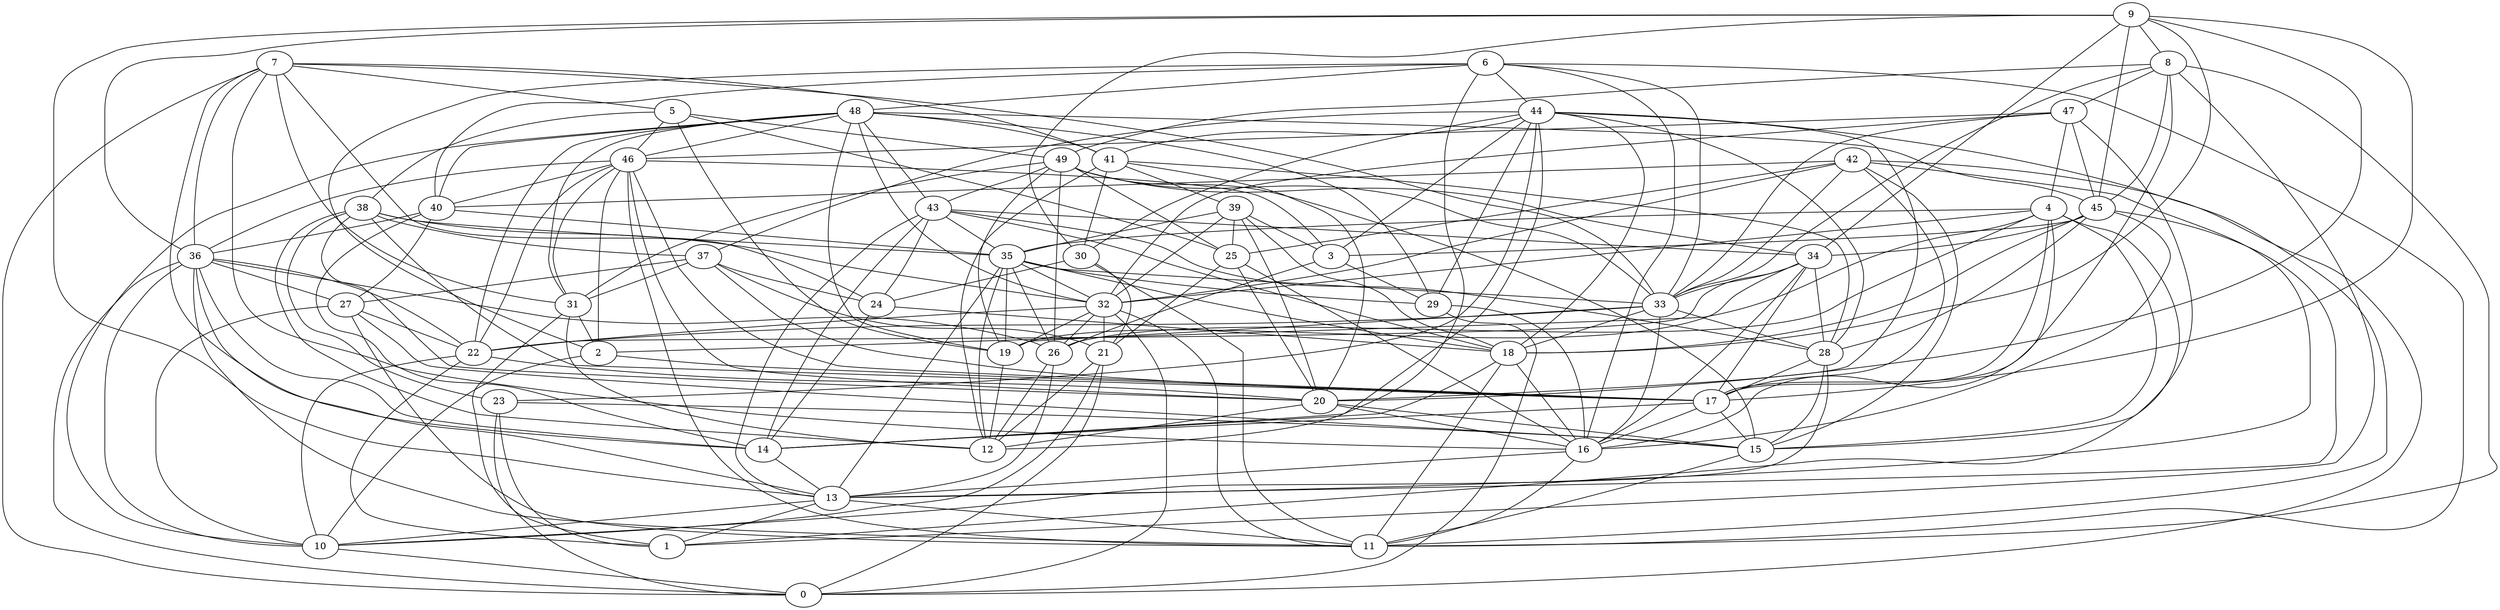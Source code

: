 digraph GG_graph {

subgraph G_graph {
edge [color = black]
"18" -> "16" [dir = none]
"18" -> "11" [dir = none]
"19" -> "12" [dir = none]
"15" -> "11" [dir = none]
"33" -> "28" [dir = none]
"33" -> "16" [dir = none]
"33" -> "18" [dir = none]
"33" -> "19" [dir = none]
"48" -> "46" [dir = none]
"48" -> "10" [dir = none]
"48" -> "45" [dir = none]
"48" -> "32" [dir = none]
"31" -> "1" [dir = none]
"31" -> "12" [dir = none]
"21" -> "0" [dir = none]
"21" -> "10" [dir = none]
"23" -> "1" [dir = none]
"23" -> "15" [dir = none]
"23" -> "0" [dir = none]
"4" -> "16" [dir = none]
"4" -> "32" [dir = none]
"4" -> "1" [dir = none]
"4" -> "15" [dir = none]
"4" -> "2" [dir = none]
"4" -> "26" [dir = none]
"4" -> "17" [dir = none]
"20" -> "16" [dir = none]
"20" -> "12" [dir = none]
"5" -> "38" [dir = none]
"5" -> "25" [dir = none]
"38" -> "32" [dir = none]
"38" -> "12" [dir = none]
"38" -> "20" [dir = none]
"38" -> "35" [dir = none]
"38" -> "37" [dir = none]
"8" -> "33" [dir = none]
"8" -> "49" [dir = none]
"8" -> "47" [dir = none]
"8" -> "17" [dir = none]
"8" -> "1" [dir = none]
"44" -> "23" [dir = none]
"44" -> "41" [dir = none]
"44" -> "14" [dir = none]
"44" -> "20" [dir = none]
"44" -> "3" [dir = none]
"44" -> "11" [dir = none]
"44" -> "37" [dir = none]
"39" -> "3" [dir = none]
"39" -> "32" [dir = none]
"39" -> "25" [dir = none]
"26" -> "12" [dir = none]
"32" -> "11" [dir = none]
"32" -> "0" [dir = none]
"32" -> "19" [dir = none]
"32" -> "22" [dir = none]
"41" -> "20" [dir = none]
"41" -> "39" [dir = none]
"41" -> "30" [dir = none]
"41" -> "28" [dir = none]
"28" -> "17" [dir = none]
"28" -> "15" [dir = none]
"10" -> "0" [dir = none]
"7" -> "0" [dir = none]
"7" -> "5" [dir = none]
"7" -> "16" [dir = none]
"7" -> "41" [dir = none]
"7" -> "31" [dir = none]
"46" -> "20" [dir = none]
"46" -> "3" [dir = none]
"46" -> "36" [dir = none]
"46" -> "17" [dir = none]
"46" -> "2" [dir = none]
"40" -> "27" [dir = none]
"40" -> "36" [dir = none]
"40" -> "35" [dir = none]
"17" -> "14" [dir = none]
"17" -> "16" [dir = none]
"43" -> "35" [dir = none]
"43" -> "14" [dir = none]
"43" -> "34" [dir = none]
"43" -> "24" [dir = none]
"36" -> "14" [dir = none]
"36" -> "0" [dir = none]
"36" -> "22" [dir = none]
"36" -> "13" [dir = none]
"36" -> "26" [dir = none]
"37" -> "24" [dir = none]
"37" -> "17" [dir = none]
"37" -> "27" [dir = none]
"34" -> "22" [dir = none]
"34" -> "17" [dir = none]
"34" -> "28" [dir = none]
"34" -> "16" [dir = none]
"14" -> "13" [dir = none]
"24" -> "14" [dir = none]
"29" -> "0" [dir = none]
"29" -> "16" [dir = none]
"13" -> "1" [dir = none]
"47" -> "46" [dir = none]
"47" -> "45" [dir = none]
"47" -> "4" [dir = none]
"47" -> "15" [dir = none]
"27" -> "10" [dir = none]
"27" -> "15" [dir = none]
"35" -> "33" [dir = none]
"35" -> "26" [dir = none]
"35" -> "19" [dir = none]
"35" -> "32" [dir = none]
"35" -> "13" [dir = none]
"35" -> "29" [dir = none]
"35" -> "12" [dir = none]
"3" -> "26" [dir = none]
"6" -> "12" [dir = none]
"6" -> "48" [dir = none]
"6" -> "33" [dir = none]
"6" -> "44" [dir = none]
"6" -> "16" [dir = none]
"6" -> "11" [dir = none]
"6" -> "40" [dir = none]
"30" -> "24" [dir = none]
"30" -> "21" [dir = none]
"45" -> "34" [dir = none]
"45" -> "3" [dir = none]
"45" -> "18" [dir = none]
"45" -> "16" [dir = none]
"45" -> "13" [dir = none]
"25" -> "20" [dir = none]
"25" -> "16" [dir = none]
"2" -> "17" [dir = none]
"42" -> "25" [dir = none]
"42" -> "13" [dir = none]
"42" -> "0" [dir = none]
"42" -> "33" [dir = none]
"42" -> "32" [dir = none]
"42" -> "17" [dir = none]
"49" -> "33" [dir = none]
"49" -> "43" [dir = none]
"49" -> "34" [dir = none]
"49" -> "25" [dir = none]
"9" -> "18" [dir = none]
"9" -> "13" [dir = none]
"9" -> "30" [dir = none]
"9" -> "45" [dir = none]
"9" -> "8" [dir = none]
"22" -> "1" [dir = none]
"22" -> "20" [dir = none]
"22" -> "10" [dir = none]
"38" -> "23" [dir = none]
"7" -> "36" [dir = none]
"47" -> "33" [dir = none]
"49" -> "26" [dir = none]
"32" -> "26" [dir = none]
"48" -> "22" [dir = none]
"36" -> "27" [dir = none]
"43" -> "18" [dir = none]
"46" -> "22" [dir = none]
"44" -> "30" [dir = none]
"48" -> "19" [dir = none]
"33" -> "22" [dir = none]
"39" -> "20" [dir = none]
"30" -> "11" [dir = none]
"5" -> "19" [dir = none]
"46" -> "11" [dir = none]
"48" -> "40" [dir = none]
"43" -> "28" [dir = none]
"49" -> "15" [dir = none]
"9" -> "17" [dir = none]
"38" -> "17" [dir = none]
"37" -> "31" [dir = none]
"9" -> "20" [dir = none]
"13" -> "10" [dir = none]
"21" -> "12" [dir = none]
"31" -> "2" [dir = none]
"9" -> "34" [dir = none]
"49" -> "31" [dir = none]
"25" -> "21" [dir = none]
"27" -> "22" [dir = none]
"41" -> "12" [dir = none]
"34" -> "19" [dir = none]
"13" -> "11" [dir = none]
"6" -> "2" [dir = none]
"36" -> "10" [dir = none]
"44" -> "29" [dir = none]
"32" -> "21" [dir = none]
"7" -> "33" [dir = none]
"48" -> "29" [dir = none]
"20" -> "15" [dir = none]
"28" -> "10" [dir = none]
"37" -> "21" [dir = none]
"35" -> "18" [dir = none]
"49" -> "19" [dir = none]
"45" -> "28" [dir = none]
"7" -> "24" [dir = none]
"36" -> "11" [dir = none]
"16" -> "11" [dir = none]
"7" -> "14" [dir = none]
"46" -> "31" [dir = none]
"26" -> "13" [dir = none]
"8" -> "11" [dir = none]
"2" -> "10" [dir = none]
"8" -> "45" [dir = none]
"48" -> "31" [dir = none]
"5" -> "49" [dir = none]
"42" -> "15" [dir = none]
"24" -> "18" [dir = none]
"17" -> "15" [dir = none]
"16" -> "13" [dir = none]
"48" -> "43" [dir = none]
"5" -> "46" [dir = none]
"9" -> "36" [dir = none]
"18" -> "14" [dir = none]
"34" -> "33" [dir = none]
"39" -> "35" [dir = none]
"43" -> "13" [dir = none]
"27" -> "11" [dir = none]
"44" -> "18" [dir = none]
"40" -> "14" [dir = none]
"48" -> "41" [dir = none]
"42" -> "40" [dir = none]
"39" -> "18" [dir = none]
"4" -> "35" [dir = none]
"47" -> "32" [dir = none]
"44" -> "28" [dir = none]
"46" -> "40" [dir = none]
"3" -> "29" [dir = none]
}

}
